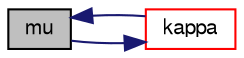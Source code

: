 digraph "mu"
{
  bgcolor="transparent";
  edge [fontname="FreeSans",fontsize="10",labelfontname="FreeSans",labelfontsize="10"];
  node [fontname="FreeSans",fontsize="10",shape=record];
  rankdir="LR";
  Node150 [label="mu",height=0.2,width=0.4,color="black", fillcolor="grey75", style="filled", fontcolor="black"];
  Node150 -> Node151 [color="midnightblue",fontsize="10",style="solid",fontname="FreeSans"];
  Node151 [label="kappa",height=0.2,width=0.4,color="red",URL="$a30394.html#a5466ad2fbb533099dd54880c87ad1928",tooltip="Thermal conductivity [W/mK]. "];
  Node151 -> Node150 [color="midnightblue",fontsize="10",style="solid",fontname="FreeSans"];
}
